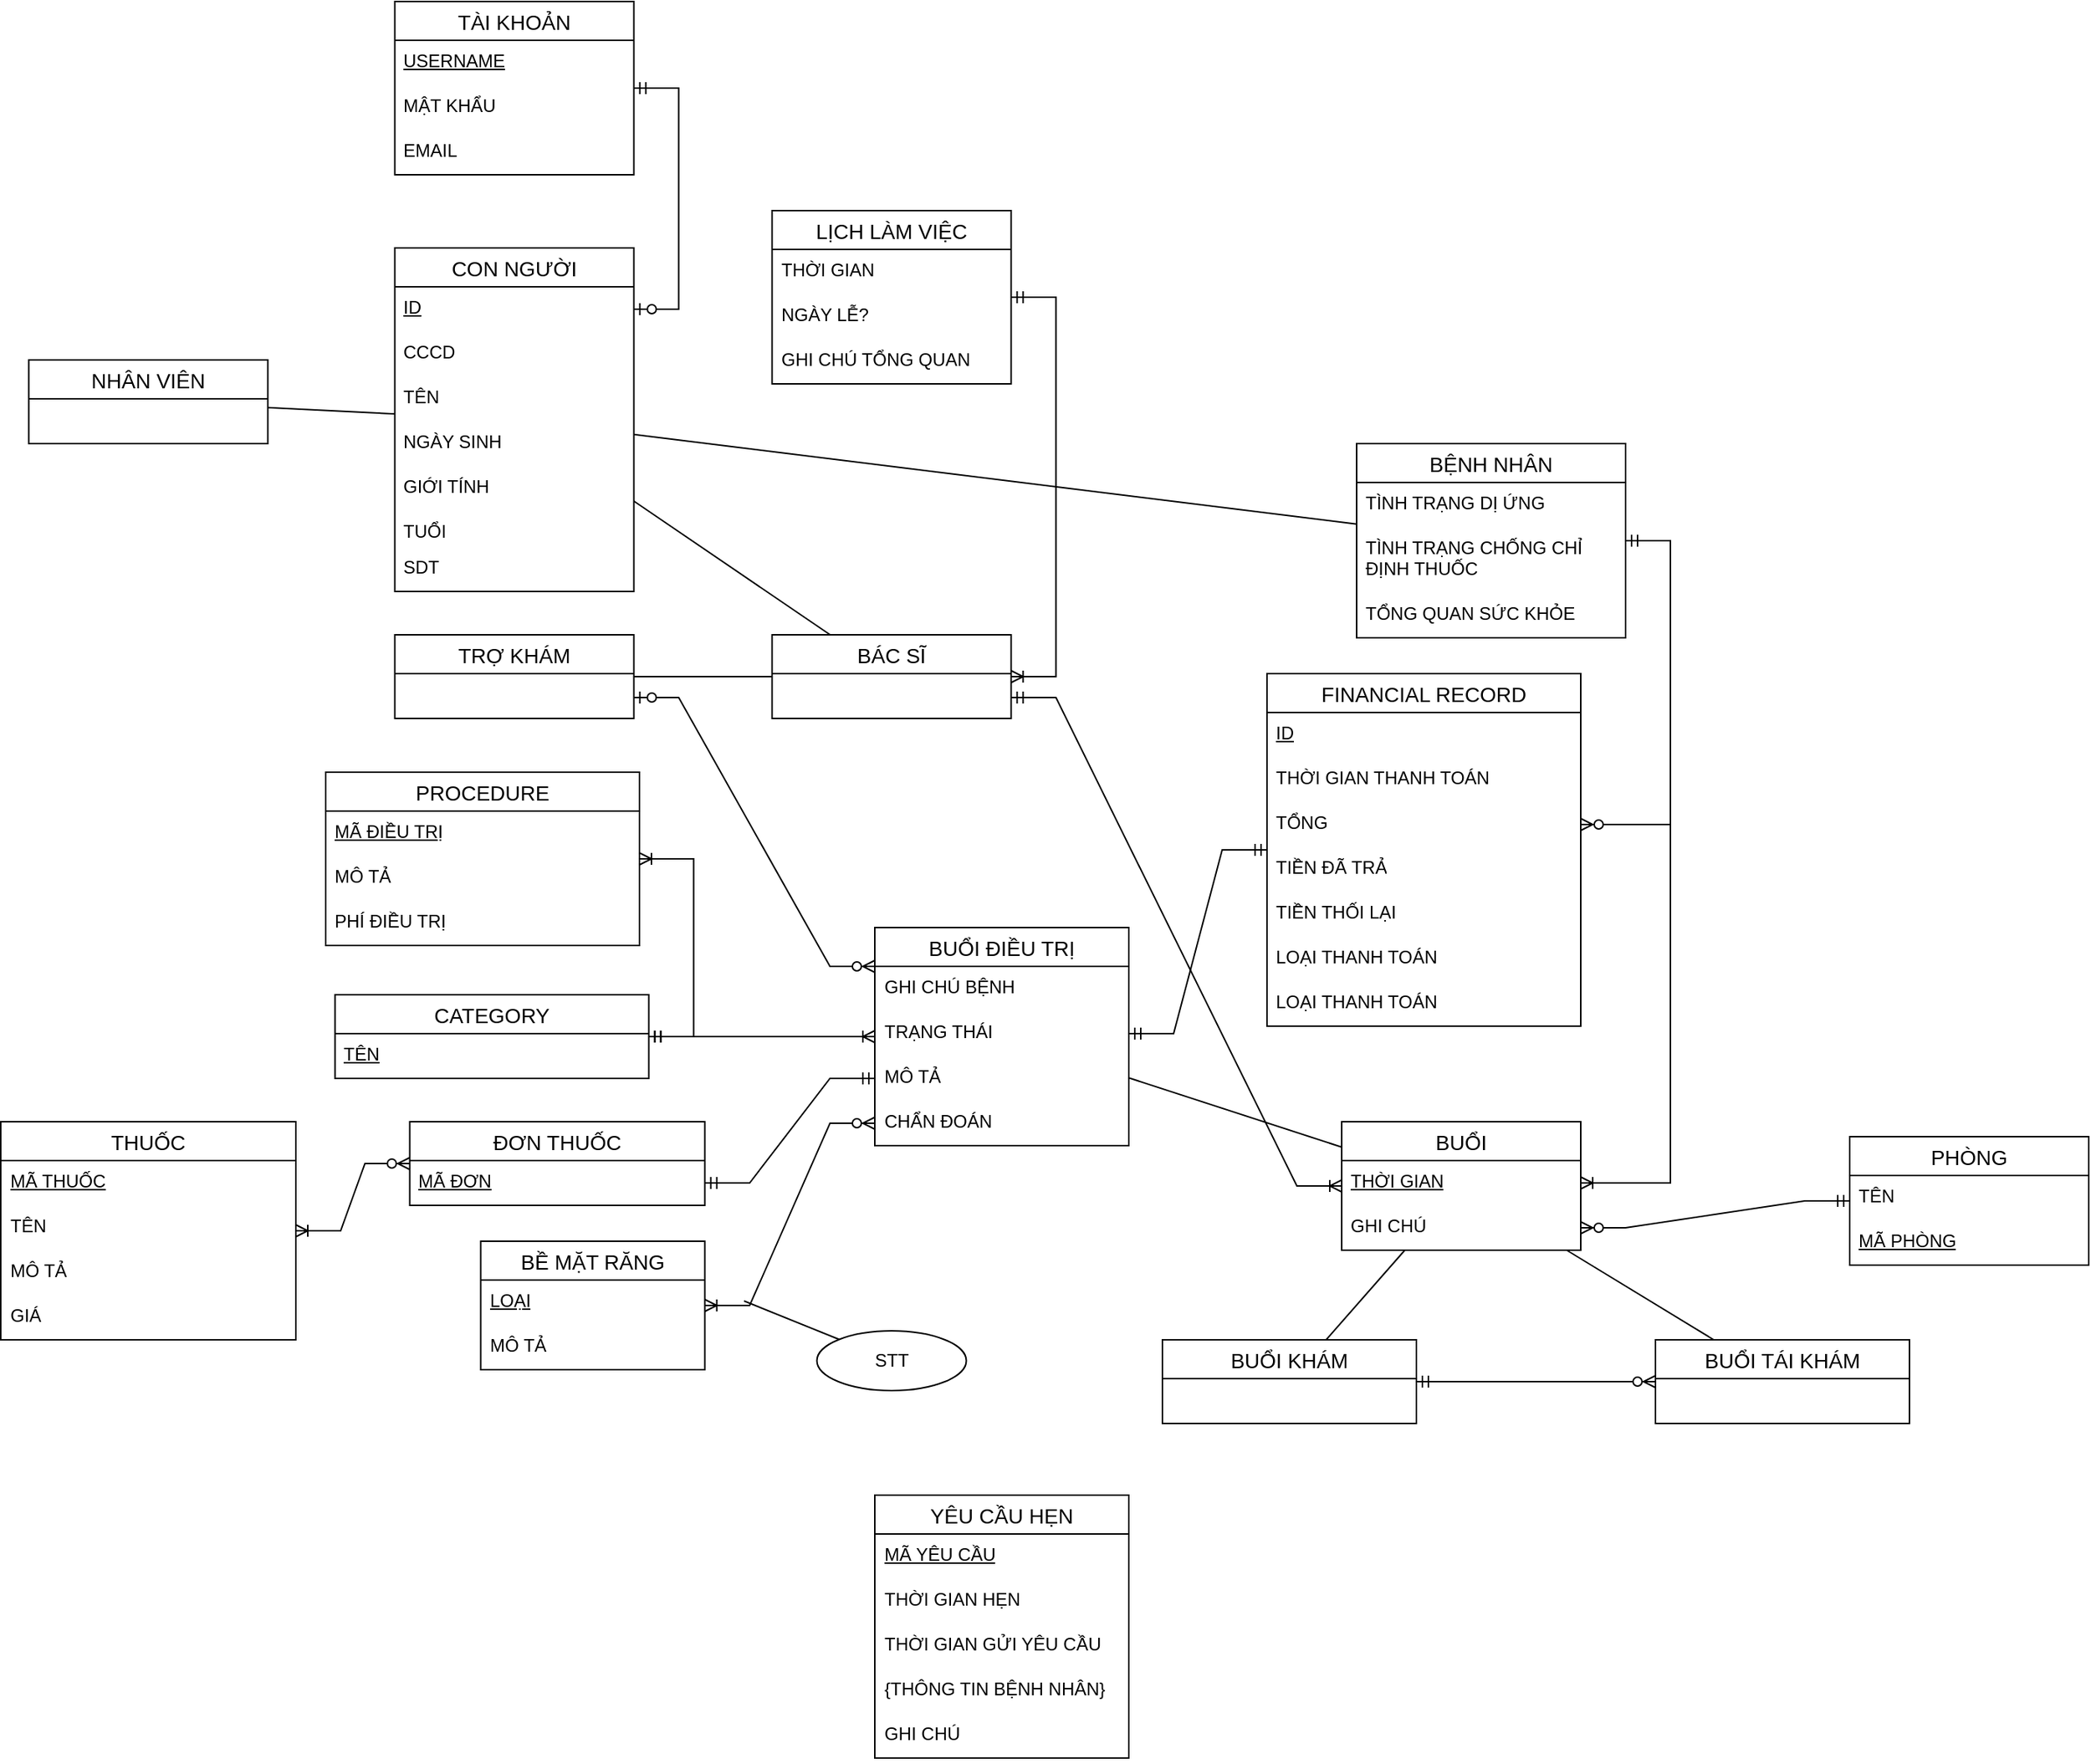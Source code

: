 <mxfile>
    <diagram name="Page-1" id="1ZqelRtR58Mp4bGrBmQF">
        <mxGraphModel dx="623" dy="710" grid="1" gridSize="10" guides="1" tooltips="1" connect="1" arrows="1" fold="1" page="1" pageScale="1" pageWidth="850" pageHeight="1100" background="none" math="0" shadow="0">
            <root>
                <mxCell id="0"/>
                <mxCell id="1" parent="0"/>
                <mxCell id="TScpjYr6p5Fea-ma_9VI-13" value="BÁC SĨ" style="swimlane;fontStyle=0;childLayout=stackLayout;horizontal=1;startSize=26;horizontalStack=0;resizeParent=1;resizeParentMax=0;resizeLast=0;collapsible=1;marginBottom=0;align=center;fontSize=14;" parent="1" vertex="1">
                    <mxGeometry x="648.75" y="1044" width="160" height="56" as="geometry"/>
                </mxCell>
                <mxCell id="TScpjYr6p5Fea-ma_9VI-52" value="PHÒNG" style="swimlane;fontStyle=0;childLayout=stackLayout;horizontal=1;startSize=26;horizontalStack=0;resizeParent=1;resizeParentMax=0;resizeLast=0;collapsible=1;marginBottom=0;align=center;fontSize=14;" parent="1" vertex="1">
                    <mxGeometry x="1370" y="1380" width="160" height="86" as="geometry"/>
                </mxCell>
                <mxCell id="2ctIC8E9U0INF1ZIrR8m-14" value="TÊN" style="text;strokeColor=none;fillColor=none;spacingLeft=4;spacingRight=4;overflow=hidden;rotatable=0;points=[[0,0.5],[1,0.5]];portConstraint=eastwest;fontSize=12;whiteSpace=wrap;html=1;" parent="TScpjYr6p5Fea-ma_9VI-52" vertex="1">
                    <mxGeometry y="26" width="160" height="30" as="geometry"/>
                </mxCell>
                <mxCell id="TScpjYr6p5Fea-ma_9VI-53" value="&lt;u&gt;MÃ PHÒNG&lt;/u&gt;" style="text;strokeColor=none;fillColor=none;spacingLeft=4;spacingRight=4;overflow=hidden;rotatable=0;points=[[0,0.5],[1,0.5]];portConstraint=eastwest;fontSize=12;whiteSpace=wrap;html=1;" parent="TScpjYr6p5Fea-ma_9VI-52" vertex="1">
                    <mxGeometry y="56" width="160" height="30" as="geometry"/>
                </mxCell>
                <mxCell id="TScpjYr6p5Fea-ma_9VI-64" value="BỆNH NHÂN" style="swimlane;fontStyle=0;childLayout=stackLayout;horizontal=1;startSize=26;horizontalStack=0;resizeParent=1;resizeParentMax=0;resizeLast=0;collapsible=1;marginBottom=0;align=center;fontSize=14;" parent="1" vertex="1">
                    <mxGeometry x="1040" y="916" width="180" height="130" as="geometry"/>
                </mxCell>
                <mxCell id="tFlB_O44RkPan1QI3NoO-107" value="TÌNH TRẠNG DỊ ỨNG" style="text;strokeColor=none;fillColor=none;spacingLeft=4;spacingRight=4;overflow=hidden;rotatable=0;points=[[0,0.5],[1,0.5]];portConstraint=eastwest;fontSize=12;whiteSpace=wrap;html=1;" parent="TScpjYr6p5Fea-ma_9VI-64" vertex="1">
                    <mxGeometry y="26" width="180" height="30" as="geometry"/>
                </mxCell>
                <mxCell id="tFlB_O44RkPan1QI3NoO-108" value="TÌNH TRẠNG CHỐNG CHỈ ĐỊNH THUỐC" style="text;strokeColor=none;fillColor=none;spacingLeft=4;spacingRight=4;overflow=hidden;rotatable=0;points=[[0,0.5],[1,0.5]];portConstraint=eastwest;fontSize=12;whiteSpace=wrap;html=1;" parent="TScpjYr6p5Fea-ma_9VI-64" vertex="1">
                    <mxGeometry y="56" width="180" height="44" as="geometry"/>
                </mxCell>
                <mxCell id="tFlB_O44RkPan1QI3NoO-109" value="TỔNG QUAN SỨC KHỎE" style="text;strokeColor=none;fillColor=none;spacingLeft=4;spacingRight=4;overflow=hidden;rotatable=0;points=[[0,0.5],[1,0.5]];portConstraint=eastwest;fontSize=12;whiteSpace=wrap;html=1;" parent="TScpjYr6p5Fea-ma_9VI-64" vertex="1">
                    <mxGeometry y="100" width="180" height="30" as="geometry"/>
                </mxCell>
                <mxCell id="TScpjYr6p5Fea-ma_9VI-93" value="FINANCIAL RECORD" style="swimlane;fontStyle=0;childLayout=stackLayout;horizontal=1;startSize=26;horizontalStack=0;resizeParent=1;resizeParentMax=0;resizeLast=0;collapsible=1;marginBottom=0;align=center;fontSize=14;" parent="1" vertex="1">
                    <mxGeometry x="980" y="1070" width="210" height="236" as="geometry"/>
                </mxCell>
                <mxCell id="2ctIC8E9U0INF1ZIrR8m-19" value="&lt;u&gt;ID&lt;/u&gt;" style="text;strokeColor=none;fillColor=none;spacingLeft=4;spacingRight=4;overflow=hidden;rotatable=0;points=[[0,0.5],[1,0.5]];portConstraint=eastwest;fontSize=12;whiteSpace=wrap;html=1;" parent="TScpjYr6p5Fea-ma_9VI-93" vertex="1">
                    <mxGeometry y="26" width="210" height="30" as="geometry"/>
                </mxCell>
                <mxCell id="TScpjYr6p5Fea-ma_9VI-94" value="THỜI GIAN THANH TOÁN" style="text;strokeColor=none;fillColor=none;spacingLeft=4;spacingRight=4;overflow=hidden;rotatable=0;points=[[0,0.5],[1,0.5]];portConstraint=eastwest;fontSize=12;whiteSpace=wrap;html=1;" parent="TScpjYr6p5Fea-ma_9VI-93" vertex="1">
                    <mxGeometry y="56" width="210" height="30" as="geometry"/>
                </mxCell>
                <mxCell id="TScpjYr6p5Fea-ma_9VI-95" value="TỔNG&amp;nbsp;" style="text;strokeColor=none;fillColor=none;spacingLeft=4;spacingRight=4;overflow=hidden;rotatable=0;points=[[0,0.5],[1,0.5]];portConstraint=eastwest;fontSize=12;whiteSpace=wrap;html=1;" parent="TScpjYr6p5Fea-ma_9VI-93" vertex="1">
                    <mxGeometry y="86" width="210" height="30" as="geometry"/>
                </mxCell>
                <mxCell id="TScpjYr6p5Fea-ma_9VI-96" value="TIỀN ĐÃ TRẢ" style="text;strokeColor=none;fillColor=none;spacingLeft=4;spacingRight=4;overflow=hidden;rotatable=0;points=[[0,0.5],[1,0.5]];portConstraint=eastwest;fontSize=12;whiteSpace=wrap;html=1;" parent="TScpjYr6p5Fea-ma_9VI-93" vertex="1">
                    <mxGeometry y="116" width="210" height="30" as="geometry"/>
                </mxCell>
                <mxCell id="TScpjYr6p5Fea-ma_9VI-97" value="TIỀN THỐI LẠI" style="text;strokeColor=none;fillColor=none;spacingLeft=4;spacingRight=4;overflow=hidden;rotatable=0;points=[[0,0.5],[1,0.5]];portConstraint=eastwest;fontSize=12;whiteSpace=wrap;html=1;" parent="TScpjYr6p5Fea-ma_9VI-93" vertex="1">
                    <mxGeometry y="146" width="210" height="30" as="geometry"/>
                </mxCell>
                <mxCell id="TScpjYr6p5Fea-ma_9VI-98" value="LOẠI THANH TOÁN" style="text;strokeColor=none;fillColor=none;spacingLeft=4;spacingRight=4;overflow=hidden;rotatable=0;points=[[0,0.5],[1,0.5]];portConstraint=eastwest;fontSize=12;whiteSpace=wrap;html=1;" parent="TScpjYr6p5Fea-ma_9VI-93" vertex="1">
                    <mxGeometry y="176" width="210" height="30" as="geometry"/>
                </mxCell>
                <mxCell id="4" value="LOẠI THANH TOÁN" style="text;strokeColor=none;fillColor=none;spacingLeft=4;spacingRight=4;overflow=hidden;rotatable=0;points=[[0,0.5],[1,0.5]];portConstraint=eastwest;fontSize=12;whiteSpace=wrap;html=1;" vertex="1" parent="TScpjYr6p5Fea-ma_9VI-93">
                    <mxGeometry y="206" width="210" height="30" as="geometry"/>
                </mxCell>
                <mxCell id="TScpjYr6p5Fea-ma_9VI-100" value="YÊU CẦU HẸN" style="swimlane;fontStyle=0;childLayout=stackLayout;horizontal=1;startSize=26;horizontalStack=0;resizeParent=1;resizeParentMax=0;resizeLast=0;collapsible=1;marginBottom=0;align=center;fontSize=14;" parent="1" vertex="1">
                    <mxGeometry x="717.5" y="1620" width="170" height="176" as="geometry"/>
                </mxCell>
                <mxCell id="tFlB_O44RkPan1QI3NoO-69" value="&lt;u&gt;MÃ YÊU CẦU&lt;/u&gt;" style="text;strokeColor=none;fillColor=none;spacingLeft=4;spacingRight=4;overflow=hidden;rotatable=0;points=[[0,0.5],[1,0.5]];portConstraint=eastwest;fontSize=12;whiteSpace=wrap;html=1;" parent="TScpjYr6p5Fea-ma_9VI-100" vertex="1">
                    <mxGeometry y="26" width="170" height="30" as="geometry"/>
                </mxCell>
                <mxCell id="2ctIC8E9U0INF1ZIrR8m-20" value="&lt;span&gt;THỜI GIAN HẸN&lt;/span&gt;" style="text;strokeColor=none;fillColor=none;spacingLeft=4;spacingRight=4;overflow=hidden;rotatable=0;points=[[0,0.5],[1,0.5]];portConstraint=eastwest;fontSize=12;whiteSpace=wrap;html=1;fontStyle=0" parent="TScpjYr6p5Fea-ma_9VI-100" vertex="1">
                    <mxGeometry y="56" width="170" height="30" as="geometry"/>
                </mxCell>
                <mxCell id="tFlB_O44RkPan1QI3NoO-141" value="&lt;span&gt;THỜI GIAN GỬI YÊU CẦU&lt;/span&gt;" style="text;strokeColor=none;fillColor=none;spacingLeft=4;spacingRight=4;overflow=hidden;rotatable=0;points=[[0,0.5],[1,0.5]];portConstraint=eastwest;fontSize=12;whiteSpace=wrap;html=1;fontStyle=0" parent="TScpjYr6p5Fea-ma_9VI-100" vertex="1">
                    <mxGeometry y="86" width="170" height="30" as="geometry"/>
                </mxCell>
                <mxCell id="TScpjYr6p5Fea-ma_9VI-101" value="{THÔNG TIN BỆNH NHÂN}" style="text;strokeColor=none;fillColor=none;spacingLeft=4;spacingRight=4;overflow=hidden;rotatable=0;points=[[0,0.5],[1,0.5]];portConstraint=eastwest;fontSize=12;whiteSpace=wrap;html=1;" parent="TScpjYr6p5Fea-ma_9VI-100" vertex="1">
                    <mxGeometry y="116" width="170" height="30" as="geometry"/>
                </mxCell>
                <mxCell id="tFlB_O44RkPan1QI3NoO-68" value="GHI CHÚ" style="text;strokeColor=none;fillColor=none;spacingLeft=4;spacingRight=4;overflow=hidden;rotatable=0;points=[[0,0.5],[1,0.5]];portConstraint=eastwest;fontSize=12;whiteSpace=wrap;html=1;" parent="TScpjYr6p5Fea-ma_9VI-100" vertex="1">
                    <mxGeometry y="146" width="170" height="30" as="geometry"/>
                </mxCell>
                <mxCell id="2ctIC8E9U0INF1ZIrR8m-1" value="NHÂN VIÊN" style="swimlane;fontStyle=0;childLayout=stackLayout;horizontal=1;startSize=26;horizontalStack=0;resizeParent=1;resizeParentMax=0;resizeLast=0;collapsible=1;marginBottom=0;align=center;fontSize=14;" parent="1" vertex="1">
                    <mxGeometry x="151.25" y="860" width="160" height="56" as="geometry"/>
                </mxCell>
                <mxCell id="2ctIC8E9U0INF1ZIrR8m-5" value="CON NGƯỜI" style="swimlane;fontStyle=0;childLayout=stackLayout;horizontal=1;startSize=26;horizontalStack=0;resizeParent=1;resizeParentMax=0;resizeLast=0;collapsible=1;marginBottom=0;align=center;fontSize=14;" parent="1" vertex="1">
                    <mxGeometry x="396.25" y="785" width="160" height="230" as="geometry"/>
                </mxCell>
                <mxCell id="2ctIC8E9U0INF1ZIrR8m-6" value="&lt;u&gt;ID&lt;/u&gt;" style="text;strokeColor=none;fillColor=none;spacingLeft=4;spacingRight=4;overflow=hidden;rotatable=0;points=[[0,0.5],[1,0.5]];portConstraint=eastwest;fontSize=12;whiteSpace=wrap;html=1;" parent="2ctIC8E9U0INF1ZIrR8m-5" vertex="1">
                    <mxGeometry y="26" width="160" height="30" as="geometry"/>
                </mxCell>
                <mxCell id="2ctIC8E9U0INF1ZIrR8m-7" value="CCCD" style="text;strokeColor=none;fillColor=none;spacingLeft=4;spacingRight=4;overflow=hidden;rotatable=0;points=[[0,0.5],[1,0.5]];portConstraint=eastwest;fontSize=12;whiteSpace=wrap;html=1;" parent="2ctIC8E9U0INF1ZIrR8m-5" vertex="1">
                    <mxGeometry y="56" width="160" height="30" as="geometry"/>
                </mxCell>
                <mxCell id="2ctIC8E9U0INF1ZIrR8m-8" value="TÊN" style="text;strokeColor=none;fillColor=none;spacingLeft=4;spacingRight=4;overflow=hidden;rotatable=0;points=[[0,0.5],[1,0.5]];portConstraint=eastwest;fontSize=12;whiteSpace=wrap;html=1;" parent="2ctIC8E9U0INF1ZIrR8m-5" vertex="1">
                    <mxGeometry y="86" width="160" height="30" as="geometry"/>
                </mxCell>
                <mxCell id="2ctIC8E9U0INF1ZIrR8m-11" value="NGÀY SINH" style="text;strokeColor=none;fillColor=none;spacingLeft=4;spacingRight=4;overflow=hidden;rotatable=0;points=[[0,0.5],[1,0.5]];portConstraint=eastwest;fontSize=12;whiteSpace=wrap;html=1;" parent="2ctIC8E9U0INF1ZIrR8m-5" vertex="1">
                    <mxGeometry y="116" width="160" height="30" as="geometry"/>
                </mxCell>
                <mxCell id="tFlB_O44RkPan1QI3NoO-49" value="GIỚI TÍNH" style="text;strokeColor=none;fillColor=none;spacingLeft=4;spacingRight=4;overflow=hidden;rotatable=0;points=[[0,0.5],[1,0.5]];portConstraint=eastwest;fontSize=12;whiteSpace=wrap;html=1;" parent="2ctIC8E9U0INF1ZIrR8m-5" vertex="1">
                    <mxGeometry y="146" width="160" height="30" as="geometry"/>
                </mxCell>
                <mxCell id="tFlB_O44RkPan1QI3NoO-117" value="TUỔI" style="text;strokeColor=none;fillColor=none;spacingLeft=4;spacingRight=4;overflow=hidden;rotatable=0;points=[[0,0.5],[1,0.5]];portConstraint=eastwest;fontSize=12;whiteSpace=wrap;html=1;" parent="2ctIC8E9U0INF1ZIrR8m-5" vertex="1">
                    <mxGeometry y="176" width="160" height="24" as="geometry"/>
                </mxCell>
                <mxCell id="3" value="SDT" style="text;strokeColor=none;fillColor=none;spacingLeft=4;spacingRight=4;overflow=hidden;rotatable=0;points=[[0,0.5],[1,0.5]];portConstraint=eastwest;fontSize=12;whiteSpace=wrap;html=1;" vertex="1" parent="2ctIC8E9U0INF1ZIrR8m-5">
                    <mxGeometry y="200" width="160" height="30" as="geometry"/>
                </mxCell>
                <mxCell id="2ctIC8E9U0INF1ZIrR8m-12" value="" style="endArrow=none;html=1;rounded=0;" parent="1" source="2ctIC8E9U0INF1ZIrR8m-5" target="2ctIC8E9U0INF1ZIrR8m-1" edge="1">
                    <mxGeometry width="50" height="50" relative="1" as="geometry">
                        <mxPoint x="346.25" y="810" as="sourcePoint"/>
                        <mxPoint x="346.25" y="680" as="targetPoint"/>
                    </mxGeometry>
                </mxCell>
                <mxCell id="2ctIC8E9U0INF1ZIrR8m-13" value="" style="endArrow=none;html=1;rounded=0;" parent="1" source="2ctIC8E9U0INF1ZIrR8m-5" target="TScpjYr6p5Fea-ma_9VI-13" edge="1">
                    <mxGeometry width="50" height="50" relative="1" as="geometry">
                        <mxPoint x="712" y="760" as="sourcePoint"/>
                        <mxPoint x="652" y="626" as="targetPoint"/>
                    </mxGeometry>
                </mxCell>
                <mxCell id="2ctIC8E9U0INF1ZIrR8m-22" value="LỊCH LÀM VIỆC" style="swimlane;fontStyle=0;childLayout=stackLayout;horizontal=1;startSize=26;horizontalStack=0;resizeParent=1;resizeParentMax=0;resizeLast=0;collapsible=1;marginBottom=0;align=center;fontSize=14;" parent="1" vertex="1">
                    <mxGeometry x="648.75" y="760" width="160" height="116" as="geometry"/>
                </mxCell>
                <mxCell id="2ctIC8E9U0INF1ZIrR8m-23" value="THỜI GIAN" style="text;strokeColor=none;fillColor=none;spacingLeft=4;spacingRight=4;overflow=hidden;rotatable=0;points=[[0,0.5],[1,0.5]];portConstraint=eastwest;fontSize=12;whiteSpace=wrap;html=1;" parent="2ctIC8E9U0INF1ZIrR8m-22" vertex="1">
                    <mxGeometry y="26" width="160" height="30" as="geometry"/>
                </mxCell>
                <mxCell id="2ctIC8E9U0INF1ZIrR8m-24" value="NGÀY LỄ?" style="text;strokeColor=none;fillColor=none;spacingLeft=4;spacingRight=4;overflow=hidden;rotatable=0;points=[[0,0.5],[1,0.5]];portConstraint=eastwest;fontSize=12;whiteSpace=wrap;html=1;" parent="2ctIC8E9U0INF1ZIrR8m-22" vertex="1">
                    <mxGeometry y="56" width="160" height="30" as="geometry"/>
                </mxCell>
                <mxCell id="2ctIC8E9U0INF1ZIrR8m-25" value="GHI CHÚ TỔNG QUAN" style="text;strokeColor=none;fillColor=none;spacingLeft=4;spacingRight=4;overflow=hidden;rotatable=0;points=[[0,0.5],[1,0.5]];portConstraint=eastwest;fontSize=12;whiteSpace=wrap;html=1;" parent="2ctIC8E9U0INF1ZIrR8m-22" vertex="1">
                    <mxGeometry y="86" width="160" height="30" as="geometry"/>
                </mxCell>
                <mxCell id="tFlB_O44RkPan1QI3NoO-11" value="BUỔI ĐIỀU TRỊ" style="swimlane;fontStyle=0;childLayout=stackLayout;horizontal=1;startSize=26;horizontalStack=0;resizeParent=1;resizeParentMax=0;resizeLast=0;collapsible=1;marginBottom=0;align=center;fontSize=14;" parent="1" vertex="1">
                    <mxGeometry x="717.5" y="1240" width="170" height="146" as="geometry"/>
                </mxCell>
                <mxCell id="tFlB_O44RkPan1QI3NoO-12" value="GHI CHÚ BỆNH" style="text;strokeColor=none;fillColor=none;spacingLeft=4;spacingRight=4;overflow=hidden;rotatable=0;points=[[0,0.5],[1,0.5]];portConstraint=eastwest;fontSize=12;whiteSpace=wrap;html=1;" parent="tFlB_O44RkPan1QI3NoO-11" vertex="1">
                    <mxGeometry y="26" width="170" height="30" as="geometry"/>
                </mxCell>
                <mxCell id="tFlB_O44RkPan1QI3NoO-13" value="TRẠNG THÁI" style="text;strokeColor=none;fillColor=none;spacingLeft=4;spacingRight=4;overflow=hidden;rotatable=0;points=[[0,0.5],[1,0.5]];portConstraint=eastwest;fontSize=12;whiteSpace=wrap;html=1;" parent="tFlB_O44RkPan1QI3NoO-11" vertex="1">
                    <mxGeometry y="56" width="170" height="30" as="geometry"/>
                </mxCell>
                <mxCell id="tFlB_O44RkPan1QI3NoO-96" value="MÔ TẢ" style="text;strokeColor=none;fillColor=none;spacingLeft=4;spacingRight=4;overflow=hidden;rotatable=0;points=[[0,0.5],[1,0.5]];portConstraint=eastwest;fontSize=12;whiteSpace=wrap;html=1;" parent="tFlB_O44RkPan1QI3NoO-11" vertex="1">
                    <mxGeometry y="86" width="170" height="30" as="geometry"/>
                </mxCell>
                <mxCell id="tFlB_O44RkPan1QI3NoO-115" value="CHẨN ĐOÁN" style="text;strokeColor=none;fillColor=none;spacingLeft=4;spacingRight=4;overflow=hidden;rotatable=0;points=[[0,0.5],[1,0.5]];portConstraint=eastwest;fontSize=12;whiteSpace=wrap;html=1;" parent="tFlB_O44RkPan1QI3NoO-11" vertex="1">
                    <mxGeometry y="116" width="170" height="30" as="geometry"/>
                </mxCell>
                <mxCell id="tFlB_O44RkPan1QI3NoO-19" value="CATEGORY" style="swimlane;fontStyle=0;childLayout=stackLayout;horizontal=1;startSize=26;horizontalStack=0;resizeParent=1;resizeParentMax=0;resizeLast=0;collapsible=1;marginBottom=0;align=center;fontSize=14;" parent="1" vertex="1">
                    <mxGeometry x="356.25" y="1285" width="210" height="56" as="geometry"/>
                </mxCell>
                <mxCell id="tFlB_O44RkPan1QI3NoO-20" value="&lt;u&gt;TÊN&lt;/u&gt;" style="text;strokeColor=none;fillColor=none;spacingLeft=4;spacingRight=4;overflow=hidden;rotatable=0;points=[[0,0.5],[1,0.5]];portConstraint=eastwest;fontSize=12;whiteSpace=wrap;html=1;" parent="tFlB_O44RkPan1QI3NoO-19" vertex="1">
                    <mxGeometry y="26" width="210" height="30" as="geometry"/>
                </mxCell>
                <mxCell id="tFlB_O44RkPan1QI3NoO-21" value="PROCEDURE" style="swimlane;fontStyle=0;childLayout=stackLayout;horizontal=1;startSize=26;horizontalStack=0;resizeParent=1;resizeParentMax=0;resizeLast=0;collapsible=1;marginBottom=0;align=center;fontSize=14;" parent="1" vertex="1">
                    <mxGeometry x="350" y="1136" width="210" height="116" as="geometry"/>
                </mxCell>
                <mxCell id="tFlB_O44RkPan1QI3NoO-22" value="&lt;u&gt;MÃ ĐIỀU TRỊ&lt;/u&gt;" style="text;strokeColor=none;fillColor=none;spacingLeft=4;spacingRight=4;overflow=hidden;rotatable=0;points=[[0,0.5],[1,0.5]];portConstraint=eastwest;fontSize=12;whiteSpace=wrap;html=1;" parent="tFlB_O44RkPan1QI3NoO-21" vertex="1">
                    <mxGeometry y="26" width="210" height="30" as="geometry"/>
                </mxCell>
                <mxCell id="tFlB_O44RkPan1QI3NoO-23" value="MÔ TẢ" style="text;strokeColor=none;fillColor=none;spacingLeft=4;spacingRight=4;overflow=hidden;rotatable=0;points=[[0,0.5],[1,0.5]];portConstraint=eastwest;fontSize=12;whiteSpace=wrap;html=1;" parent="tFlB_O44RkPan1QI3NoO-21" vertex="1">
                    <mxGeometry y="56" width="210" height="30" as="geometry"/>
                </mxCell>
                <mxCell id="tFlB_O44RkPan1QI3NoO-27" value="PHÍ ĐIỀU TRỊ" style="text;strokeColor=none;fillColor=none;spacingLeft=4;spacingRight=4;overflow=hidden;rotatable=0;points=[[0,0.5],[1,0.5]];portConstraint=eastwest;fontSize=12;whiteSpace=wrap;html=1;" parent="tFlB_O44RkPan1QI3NoO-21" vertex="1">
                    <mxGeometry y="86" width="210" height="30" as="geometry"/>
                </mxCell>
                <mxCell id="tFlB_O44RkPan1QI3NoO-24" value="BỀ MẶT RĂNG" style="swimlane;fontStyle=0;childLayout=stackLayout;horizontal=1;startSize=26;horizontalStack=0;resizeParent=1;resizeParentMax=0;resizeLast=0;collapsible=1;marginBottom=0;align=center;fontSize=14;" parent="1" vertex="1">
                    <mxGeometry x="453.75" y="1450" width="150" height="86" as="geometry"/>
                </mxCell>
                <mxCell id="tFlB_O44RkPan1QI3NoO-25" value="&lt;u&gt;LOẠI&lt;/u&gt;" style="text;strokeColor=none;fillColor=none;spacingLeft=4;spacingRight=4;overflow=hidden;rotatable=0;points=[[0,0.5],[1,0.5]];portConstraint=eastwest;fontSize=12;whiteSpace=wrap;html=1;" parent="tFlB_O44RkPan1QI3NoO-24" vertex="1">
                    <mxGeometry y="26" width="150" height="30" as="geometry"/>
                </mxCell>
                <mxCell id="tFlB_O44RkPan1QI3NoO-26" value="MÔ TẢ" style="text;strokeColor=none;fillColor=none;spacingLeft=4;spacingRight=4;overflow=hidden;rotatable=0;points=[[0,0.5],[1,0.5]];portConstraint=eastwest;fontSize=12;whiteSpace=wrap;html=1;" parent="tFlB_O44RkPan1QI3NoO-24" vertex="1">
                    <mxGeometry y="56" width="150" height="30" as="geometry"/>
                </mxCell>
                <mxCell id="tFlB_O44RkPan1QI3NoO-32" value="" style="edgeStyle=entityRelationEdgeStyle;fontSize=12;html=1;endArrow=ERoneToMany;startArrow=ERmandOne;rounded=0;" parent="1" source="tFlB_O44RkPan1QI3NoO-19" target="tFlB_O44RkPan1QI3NoO-21" edge="1">
                    <mxGeometry width="100" height="100" relative="1" as="geometry">
                        <mxPoint x="670" y="1338" as="sourcePoint"/>
                        <mxPoint x="870" y="1268" as="targetPoint"/>
                    </mxGeometry>
                </mxCell>
                <mxCell id="tFlB_O44RkPan1QI3NoO-38" value="TRỢ KHÁM" style="swimlane;fontStyle=0;childLayout=stackLayout;horizontal=1;startSize=26;horizontalStack=0;resizeParent=1;resizeParentMax=0;resizeLast=0;collapsible=1;marginBottom=0;align=center;fontSize=14;" parent="1" vertex="1">
                    <mxGeometry x="396.25" y="1044" width="160" height="56" as="geometry"/>
                </mxCell>
                <mxCell id="tFlB_O44RkPan1QI3NoO-40" value="" style="edgeStyle=entityRelationEdgeStyle;fontSize=12;html=1;endArrow=ERoneToMany;startArrow=ERmandOne;rounded=0;exitX=1;exitY=0.75;exitDx=0;exitDy=0;" parent="1" source="TScpjYr6p5Fea-ma_9VI-13" target="tFlB_O44RkPan1QI3NoO-127" edge="1">
                    <mxGeometry width="100" height="100" relative="1" as="geometry">
                        <mxPoint x="840" y="1230" as="sourcePoint"/>
                        <mxPoint x="940" y="1130" as="targetPoint"/>
                    </mxGeometry>
                </mxCell>
                <mxCell id="tFlB_O44RkPan1QI3NoO-41" value="" style="edgeStyle=entityRelationEdgeStyle;fontSize=12;html=1;endArrow=ERzeroToMany;startArrow=ERzeroToOne;rounded=0;exitX=1;exitY=0.75;exitDx=0;exitDy=0;" parent="1" source="tFlB_O44RkPan1QI3NoO-38" edge="1">
                    <mxGeometry width="100" height="100" relative="1" as="geometry">
                        <mxPoint x="740" y="1180" as="sourcePoint"/>
                        <mxPoint x="717.5" y="1266" as="targetPoint"/>
                    </mxGeometry>
                </mxCell>
                <mxCell id="tFlB_O44RkPan1QI3NoO-42" value="TÀI KHOẢN" style="swimlane;fontStyle=0;childLayout=stackLayout;horizontal=1;startSize=26;horizontalStack=0;resizeParent=1;resizeParentMax=0;resizeLast=0;collapsible=1;marginBottom=0;align=center;fontSize=14;" parent="1" vertex="1">
                    <mxGeometry x="396.25" y="620" width="160" height="116" as="geometry"/>
                </mxCell>
                <mxCell id="tFlB_O44RkPan1QI3NoO-43" value="&lt;u&gt;USERNAME&lt;/u&gt;" style="text;strokeColor=none;fillColor=none;spacingLeft=4;spacingRight=4;overflow=hidden;rotatable=0;points=[[0,0.5],[1,0.5]];portConstraint=eastwest;fontSize=12;whiteSpace=wrap;html=1;" parent="tFlB_O44RkPan1QI3NoO-42" vertex="1">
                    <mxGeometry y="26" width="160" height="30" as="geometry"/>
                </mxCell>
                <mxCell id="tFlB_O44RkPan1QI3NoO-44" value="MẬT KHẨU" style="text;strokeColor=none;fillColor=none;spacingLeft=4;spacingRight=4;overflow=hidden;rotatable=0;points=[[0,0.5],[1,0.5]];portConstraint=eastwest;fontSize=12;whiteSpace=wrap;html=1;" parent="tFlB_O44RkPan1QI3NoO-42" vertex="1">
                    <mxGeometry y="56" width="160" height="30" as="geometry"/>
                </mxCell>
                <mxCell id="tFlB_O44RkPan1QI3NoO-47" value="EMAIL" style="text;strokeColor=none;fillColor=none;spacingLeft=4;spacingRight=4;overflow=hidden;rotatable=0;points=[[0,0.5],[1,0.5]];portConstraint=eastwest;fontSize=12;whiteSpace=wrap;html=1;" parent="tFlB_O44RkPan1QI3NoO-42" vertex="1">
                    <mxGeometry y="86" width="160" height="30" as="geometry"/>
                </mxCell>
                <mxCell id="tFlB_O44RkPan1QI3NoO-51" value="THUỐC" style="swimlane;fontStyle=0;childLayout=stackLayout;horizontal=1;startSize=26;horizontalStack=0;resizeParent=1;resizeParentMax=0;resizeLast=0;collapsible=1;marginBottom=0;align=center;fontSize=14;" parent="1" vertex="1">
                    <mxGeometry x="132.5" y="1370" width="197.5" height="146" as="geometry"/>
                </mxCell>
                <mxCell id="tFlB_O44RkPan1QI3NoO-52" value="MÃ THUỐC" style="text;strokeColor=none;fillColor=none;spacingLeft=4;spacingRight=4;overflow=hidden;rotatable=0;points=[[0,0.5],[1,0.5]];portConstraint=eastwest;fontSize=12;whiteSpace=wrap;html=1;fontStyle=4" parent="tFlB_O44RkPan1QI3NoO-51" vertex="1">
                    <mxGeometry y="26" width="197.5" height="30" as="geometry"/>
                </mxCell>
                <mxCell id="tFlB_O44RkPan1QI3NoO-53" value="TÊN" style="text;strokeColor=none;fillColor=none;spacingLeft=4;spacingRight=4;overflow=hidden;rotatable=0;points=[[0,0.5],[1,0.5]];portConstraint=eastwest;fontSize=12;whiteSpace=wrap;html=1;" parent="tFlB_O44RkPan1QI3NoO-51" vertex="1">
                    <mxGeometry y="56" width="197.5" height="30" as="geometry"/>
                </mxCell>
                <mxCell id="tFlB_O44RkPan1QI3NoO-54" value="MÔ TẢ" style="text;strokeColor=none;fillColor=none;spacingLeft=4;spacingRight=4;overflow=hidden;rotatable=0;points=[[0,0.5],[1,0.5]];portConstraint=eastwest;fontSize=12;whiteSpace=wrap;html=1;" parent="tFlB_O44RkPan1QI3NoO-51" vertex="1">
                    <mxGeometry y="86" width="197.5" height="30" as="geometry"/>
                </mxCell>
                <mxCell id="tFlB_O44RkPan1QI3NoO-101" value="GIÁ" style="text;strokeColor=none;fillColor=none;spacingLeft=4;spacingRight=4;overflow=hidden;rotatable=0;points=[[0,0.5],[1,0.5]];portConstraint=eastwest;fontSize=12;whiteSpace=wrap;html=1;" parent="tFlB_O44RkPan1QI3NoO-51" vertex="1">
                    <mxGeometry y="116" width="197.5" height="30" as="geometry"/>
                </mxCell>
                <mxCell id="tFlB_O44RkPan1QI3NoO-59" value="ĐƠN THUỐC" style="swimlane;fontStyle=0;childLayout=stackLayout;horizontal=1;startSize=26;horizontalStack=0;resizeParent=1;resizeParentMax=0;resizeLast=0;collapsible=1;marginBottom=0;align=center;fontSize=14;" parent="1" vertex="1">
                    <mxGeometry x="406.25" y="1370" width="197.5" height="56" as="geometry"/>
                </mxCell>
                <mxCell id="tFlB_O44RkPan1QI3NoO-60" value="MÃ ĐƠN" style="text;strokeColor=none;fillColor=none;spacingLeft=4;spacingRight=4;overflow=hidden;rotatable=0;points=[[0,0.5],[1,0.5]];portConstraint=eastwest;fontSize=12;whiteSpace=wrap;html=1;fontStyle=4" parent="tFlB_O44RkPan1QI3NoO-59" vertex="1">
                    <mxGeometry y="26" width="197.5" height="30" as="geometry"/>
                </mxCell>
                <mxCell id="tFlB_O44RkPan1QI3NoO-77" value="" style="edgeStyle=entityRelationEdgeStyle;fontSize=12;html=1;endArrow=ERmandOne;startArrow=ERmandOne;rounded=0;" parent="1" source="tFlB_O44RkPan1QI3NoO-13" target="TScpjYr6p5Fea-ma_9VI-93" edge="1">
                    <mxGeometry width="100" height="100" relative="1" as="geometry">
                        <mxPoint x="887.5" y="1266" as="sourcePoint"/>
                        <mxPoint x="970" y="818" as="targetPoint"/>
                    </mxGeometry>
                </mxCell>
                <mxCell id="tFlB_O44RkPan1QI3NoO-88" value="" style="edgeStyle=entityRelationEdgeStyle;fontSize=12;html=1;endArrow=ERoneToMany;startArrow=ERmandOne;rounded=0;" parent="1" source="2ctIC8E9U0INF1ZIrR8m-22" target="TScpjYr6p5Fea-ma_9VI-13" edge="1">
                    <mxGeometry width="100" height="100" relative="1" as="geometry">
                        <mxPoint x="890" y="880" as="sourcePoint"/>
                        <mxPoint x="810" y="1010" as="targetPoint"/>
                    </mxGeometry>
                </mxCell>
                <mxCell id="tFlB_O44RkPan1QI3NoO-89" value="BUỔI TÁI KHÁM" style="swimlane;fontStyle=0;childLayout=stackLayout;horizontal=1;startSize=26;horizontalStack=0;resizeParent=1;resizeParentMax=0;resizeLast=0;collapsible=1;marginBottom=0;align=center;fontSize=14;" parent="1" vertex="1">
                    <mxGeometry x="1240" y="1516" width="170" height="56" as="geometry"/>
                </mxCell>
                <mxCell id="tFlB_O44RkPan1QI3NoO-94" value="" style="edgeStyle=entityRelationEdgeStyle;fontSize=12;html=1;endArrow=ERzeroToOne;startArrow=ERmandOne;rounded=0;" parent="1" source="tFlB_O44RkPan1QI3NoO-42" target="2ctIC8E9U0INF1ZIrR8m-6" edge="1">
                    <mxGeometry width="100" height="100" relative="1" as="geometry">
                        <mxPoint x="540" y="810" as="sourcePoint"/>
                        <mxPoint x="640" y="710" as="targetPoint"/>
                    </mxGeometry>
                </mxCell>
                <mxCell id="tFlB_O44RkPan1QI3NoO-97" value="" style="edgeStyle=entityRelationEdgeStyle;fontSize=12;html=1;endArrow=ERoneToMany;startArrow=ERmandOne;rounded=0;" parent="1" source="tFlB_O44RkPan1QI3NoO-19" target="tFlB_O44RkPan1QI3NoO-11" edge="1">
                    <mxGeometry width="100" height="100" relative="1" as="geometry">
                        <mxPoint x="650" y="1370" as="sourcePoint"/>
                        <mxPoint x="690" y="1450" as="targetPoint"/>
                    </mxGeometry>
                </mxCell>
                <mxCell id="tFlB_O44RkPan1QI3NoO-99" value="" style="edgeStyle=entityRelationEdgeStyle;fontSize=12;html=1;endArrow=ERmandOne;startArrow=ERmandOne;rounded=0;" parent="1" source="tFlB_O44RkPan1QI3NoO-96" target="tFlB_O44RkPan1QI3NoO-60" edge="1">
                    <mxGeometry width="100" height="100" relative="1" as="geometry">
                        <mxPoint x="930" y="1360.5" as="sourcePoint"/>
                        <mxPoint x="1325" y="1317.5" as="targetPoint"/>
                    </mxGeometry>
                </mxCell>
                <mxCell id="tFlB_O44RkPan1QI3NoO-100" value="" style="edgeStyle=entityRelationEdgeStyle;fontSize=12;html=1;endArrow=ERoneToMany;startArrow=ERzeroToMany;rounded=0;" parent="1" source="tFlB_O44RkPan1QI3NoO-59" target="tFlB_O44RkPan1QI3NoO-51" edge="1">
                    <mxGeometry width="100" height="100" relative="1" as="geometry">
                        <mxPoint x="330" y="1660" as="sourcePoint"/>
                        <mxPoint x="490" y="1580" as="targetPoint"/>
                    </mxGeometry>
                </mxCell>
                <mxCell id="tFlB_O44RkPan1QI3NoO-102" value="" style="edgeStyle=entityRelationEdgeStyle;fontSize=12;html=1;endArrow=ERoneToMany;startArrow=ERzeroToMany;rounded=0;" parent="1" source="tFlB_O44RkPan1QI3NoO-115" target="tFlB_O44RkPan1QI3NoO-24" edge="1">
                    <mxGeometry width="100" height="100" relative="1" as="geometry">
                        <mxPoint x="870" y="1340" as="sourcePoint"/>
                        <mxPoint x="1100" y="1250" as="targetPoint"/>
                        <Array as="points">
                            <mxPoint x="1100" y="1240"/>
                        </Array>
                    </mxGeometry>
                </mxCell>
                <mxCell id="tFlB_O44RkPan1QI3NoO-103" value="STT" style="ellipse;whiteSpace=wrap;html=1;align=center;" parent="1" vertex="1">
                    <mxGeometry x="678.75" y="1510" width="100" height="40" as="geometry"/>
                </mxCell>
                <mxCell id="tFlB_O44RkPan1QI3NoO-104" value="" style="endArrow=none;html=1;rounded=0;" parent="1" target="tFlB_O44RkPan1QI3NoO-103" edge="1">
                    <mxGeometry relative="1" as="geometry">
                        <mxPoint x="630" y="1490" as="sourcePoint"/>
                        <mxPoint x="980" y="1350" as="targetPoint"/>
                    </mxGeometry>
                </mxCell>
                <mxCell id="tFlB_O44RkPan1QI3NoO-116" value="" style="endArrow=none;html=1;rounded=0;" parent="1" source="2ctIC8E9U0INF1ZIrR8m-5" target="TScpjYr6p5Fea-ma_9VI-64" edge="1">
                    <mxGeometry width="50" height="50" relative="1" as="geometry">
                        <mxPoint x="566" y="956" as="sourcePoint"/>
                        <mxPoint x="700" y="1054" as="targetPoint"/>
                    </mxGeometry>
                </mxCell>
                <mxCell id="tFlB_O44RkPan1QI3NoO-122" value="BUỔI KHÁM" style="swimlane;fontStyle=0;childLayout=stackLayout;horizontal=1;startSize=26;horizontalStack=0;resizeParent=1;resizeParentMax=0;resizeLast=0;collapsible=1;marginBottom=0;align=center;fontSize=14;" parent="1" vertex="1">
                    <mxGeometry x="910" y="1516" width="170" height="56" as="geometry"/>
                </mxCell>
                <mxCell id="tFlB_O44RkPan1QI3NoO-127" value="BUỔI" style="swimlane;fontStyle=0;childLayout=stackLayout;horizontal=1;startSize=26;horizontalStack=0;resizeParent=1;resizeParentMax=0;resizeLast=0;collapsible=1;marginBottom=0;align=center;fontSize=14;" parent="1" vertex="1">
                    <mxGeometry x="1030" y="1370" width="160" height="86" as="geometry"/>
                </mxCell>
                <mxCell id="tFlB_O44RkPan1QI3NoO-128" value="&lt;u&gt;THỜI GIAN&lt;/u&gt;" style="text;strokeColor=none;fillColor=none;spacingLeft=4;spacingRight=4;overflow=hidden;rotatable=0;points=[[0,0.5],[1,0.5]];portConstraint=eastwest;fontSize=12;whiteSpace=wrap;html=1;" parent="tFlB_O44RkPan1QI3NoO-127" vertex="1">
                    <mxGeometry y="26" width="160" height="30" as="geometry"/>
                </mxCell>
                <mxCell id="tFlB_O44RkPan1QI3NoO-136" value="GHI CHÚ" style="text;strokeColor=none;fillColor=none;spacingLeft=4;spacingRight=4;overflow=hidden;rotatable=0;points=[[0,0.5],[1,0.5]];portConstraint=eastwest;fontSize=12;whiteSpace=wrap;html=1;" parent="tFlB_O44RkPan1QI3NoO-127" vertex="1">
                    <mxGeometry y="56" width="160" height="30" as="geometry"/>
                </mxCell>
                <mxCell id="tFlB_O44RkPan1QI3NoO-131" value="" style="endArrow=none;html=1;rounded=0;" parent="1" source="tFlB_O44RkPan1QI3NoO-11" target="tFlB_O44RkPan1QI3NoO-127" edge="1">
                    <mxGeometry width="50" height="50" relative="1" as="geometry">
                        <mxPoint x="957.5" y="1389" as="sourcePoint"/>
                        <mxPoint x="1359.5" y="1310" as="targetPoint"/>
                    </mxGeometry>
                </mxCell>
                <mxCell id="tFlB_O44RkPan1QI3NoO-132" value="" style="endArrow=none;html=1;rounded=0;" parent="1" source="tFlB_O44RkPan1QI3NoO-38" target="TScpjYr6p5Fea-ma_9VI-13" edge="1">
                    <mxGeometry width="50" height="50" relative="1" as="geometry">
                        <mxPoint x="556.25" y="1002" as="sourcePoint"/>
                        <mxPoint x="690.25" y="1100" as="targetPoint"/>
                    </mxGeometry>
                </mxCell>
                <mxCell id="tFlB_O44RkPan1QI3NoO-133" value="" style="endArrow=none;html=1;rounded=0;" parent="1" source="tFlB_O44RkPan1QI3NoO-122" target="tFlB_O44RkPan1QI3NoO-127" edge="1">
                    <mxGeometry width="50" height="50" relative="1" as="geometry">
                        <mxPoint x="898" y="1353" as="sourcePoint"/>
                        <mxPoint x="1041" y="1404" as="targetPoint"/>
                    </mxGeometry>
                </mxCell>
                <mxCell id="tFlB_O44RkPan1QI3NoO-134" value="" style="endArrow=none;html=1;rounded=0;" parent="1" source="tFlB_O44RkPan1QI3NoO-89" target="tFlB_O44RkPan1QI3NoO-127" edge="1">
                    <mxGeometry width="50" height="50" relative="1" as="geometry">
                        <mxPoint x="1340" y="1570" as="sourcePoint"/>
                        <mxPoint x="1378" y="1460" as="targetPoint"/>
                    </mxGeometry>
                </mxCell>
                <mxCell id="tFlB_O44RkPan1QI3NoO-135" value="" style="edgeStyle=entityRelationEdgeStyle;fontSize=12;html=1;endArrow=ERoneToMany;startArrow=ERmandOne;rounded=0;" parent="1" source="TScpjYr6p5Fea-ma_9VI-64" target="tFlB_O44RkPan1QI3NoO-128" edge="1">
                    <mxGeometry width="100" height="100" relative="1" as="geometry">
                        <mxPoint x="1300" y="1290" as="sourcePoint"/>
                        <mxPoint x="1400" y="1190" as="targetPoint"/>
                    </mxGeometry>
                </mxCell>
                <mxCell id="tFlB_O44RkPan1QI3NoO-138" value="" style="edgeStyle=entityRelationEdgeStyle;fontSize=12;html=1;endArrow=ERzeroToMany;startArrow=ERmandOne;rounded=0;" parent="1" source="tFlB_O44RkPan1QI3NoO-122" target="tFlB_O44RkPan1QI3NoO-89" edge="1">
                    <mxGeometry width="100" height="100" relative="1" as="geometry">
                        <mxPoint x="1120" y="1740" as="sourcePoint"/>
                        <mxPoint x="1220" y="1640" as="targetPoint"/>
                    </mxGeometry>
                </mxCell>
                <mxCell id="tFlB_O44RkPan1QI3NoO-142" value="" style="edgeStyle=entityRelationEdgeStyle;fontSize=12;html=1;endArrow=ERzeroToMany;startArrow=ERmandOne;rounded=0;" parent="1" source="TScpjYr6p5Fea-ma_9VI-52" target="tFlB_O44RkPan1QI3NoO-136" edge="1">
                    <mxGeometry width="100" height="100" relative="1" as="geometry">
                        <mxPoint x="970" y="1450" as="sourcePoint"/>
                        <mxPoint x="1070" y="1350" as="targetPoint"/>
                    </mxGeometry>
                </mxCell>
                <mxCell id="tFlB_O44RkPan1QI3NoO-144" value="" style="edgeStyle=entityRelationEdgeStyle;fontSize=12;html=1;endArrow=ERzeroToMany;startArrow=ERmandOne;rounded=0;" parent="1" source="TScpjYr6p5Fea-ma_9VI-64" target="TScpjYr6p5Fea-ma_9VI-95" edge="1">
                    <mxGeometry width="100" height="100" relative="1" as="geometry">
                        <mxPoint x="1000" y="1180" as="sourcePoint"/>
                        <mxPoint x="1410" y="1030" as="targetPoint"/>
                    </mxGeometry>
                </mxCell>
            </root>
        </mxGraphModel>
    </diagram>
</mxfile>